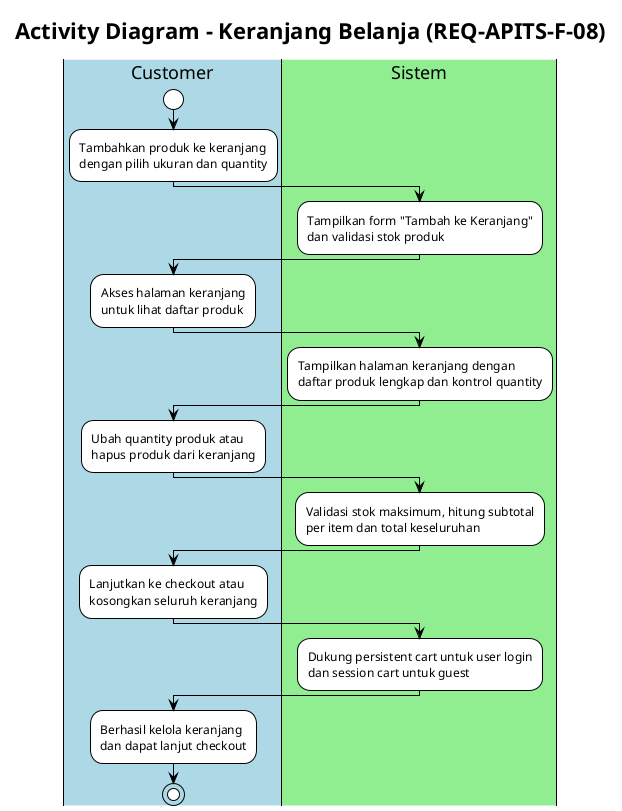 @startuml Activity_Diagram_Keranjang_Belanja
!theme plain
title Activity Diagram - Keranjang Belanja (REQ-APITS-F-08)

|#LightBlue|Customer|
|#LightGreen|Sistem|
|Customer|
start
:Tambahkan produk ke keranjang
dengan pilih ukuran dan quantity;

|Sistem|
:Tampilkan form "Tambah ke Keranjang"
dan validasi stok produk;

|Customer|
:Akses halaman keranjang
untuk lihat daftar produk;

|Sistem|
:Tampilkan halaman keranjang dengan
daftar produk lengkap dan kontrol quantity;

|Customer|
:Ubah quantity produk atau
hapus produk dari keranjang;

|Sistem|
:Validasi stok maksimum, hitung subtotal
per item dan total keseluruhan;

|Customer|
:Lanjutkan ke checkout atau
kosongkan seluruh keranjang;

|Sistem|
:Dukung persistent cart untuk user login
dan session cart untuk guest;

|Customer|
:Berhasil kelola keranjang
dan dapat lanjut checkout;

stop

@enduml